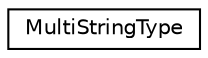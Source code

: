 digraph "Graphical Class Hierarchy"
{
  edge [fontname="Helvetica",fontsize="10",labelfontname="Helvetica",labelfontsize="10"];
  node [fontname="Helvetica",fontsize="10",shape=record];
  rankdir="LR";
  Node0 [label="MultiStringType",height=0.2,width=0.4,color="black", fillcolor="white", style="filled",URL="$struct_multi_string_type.html"];
}
